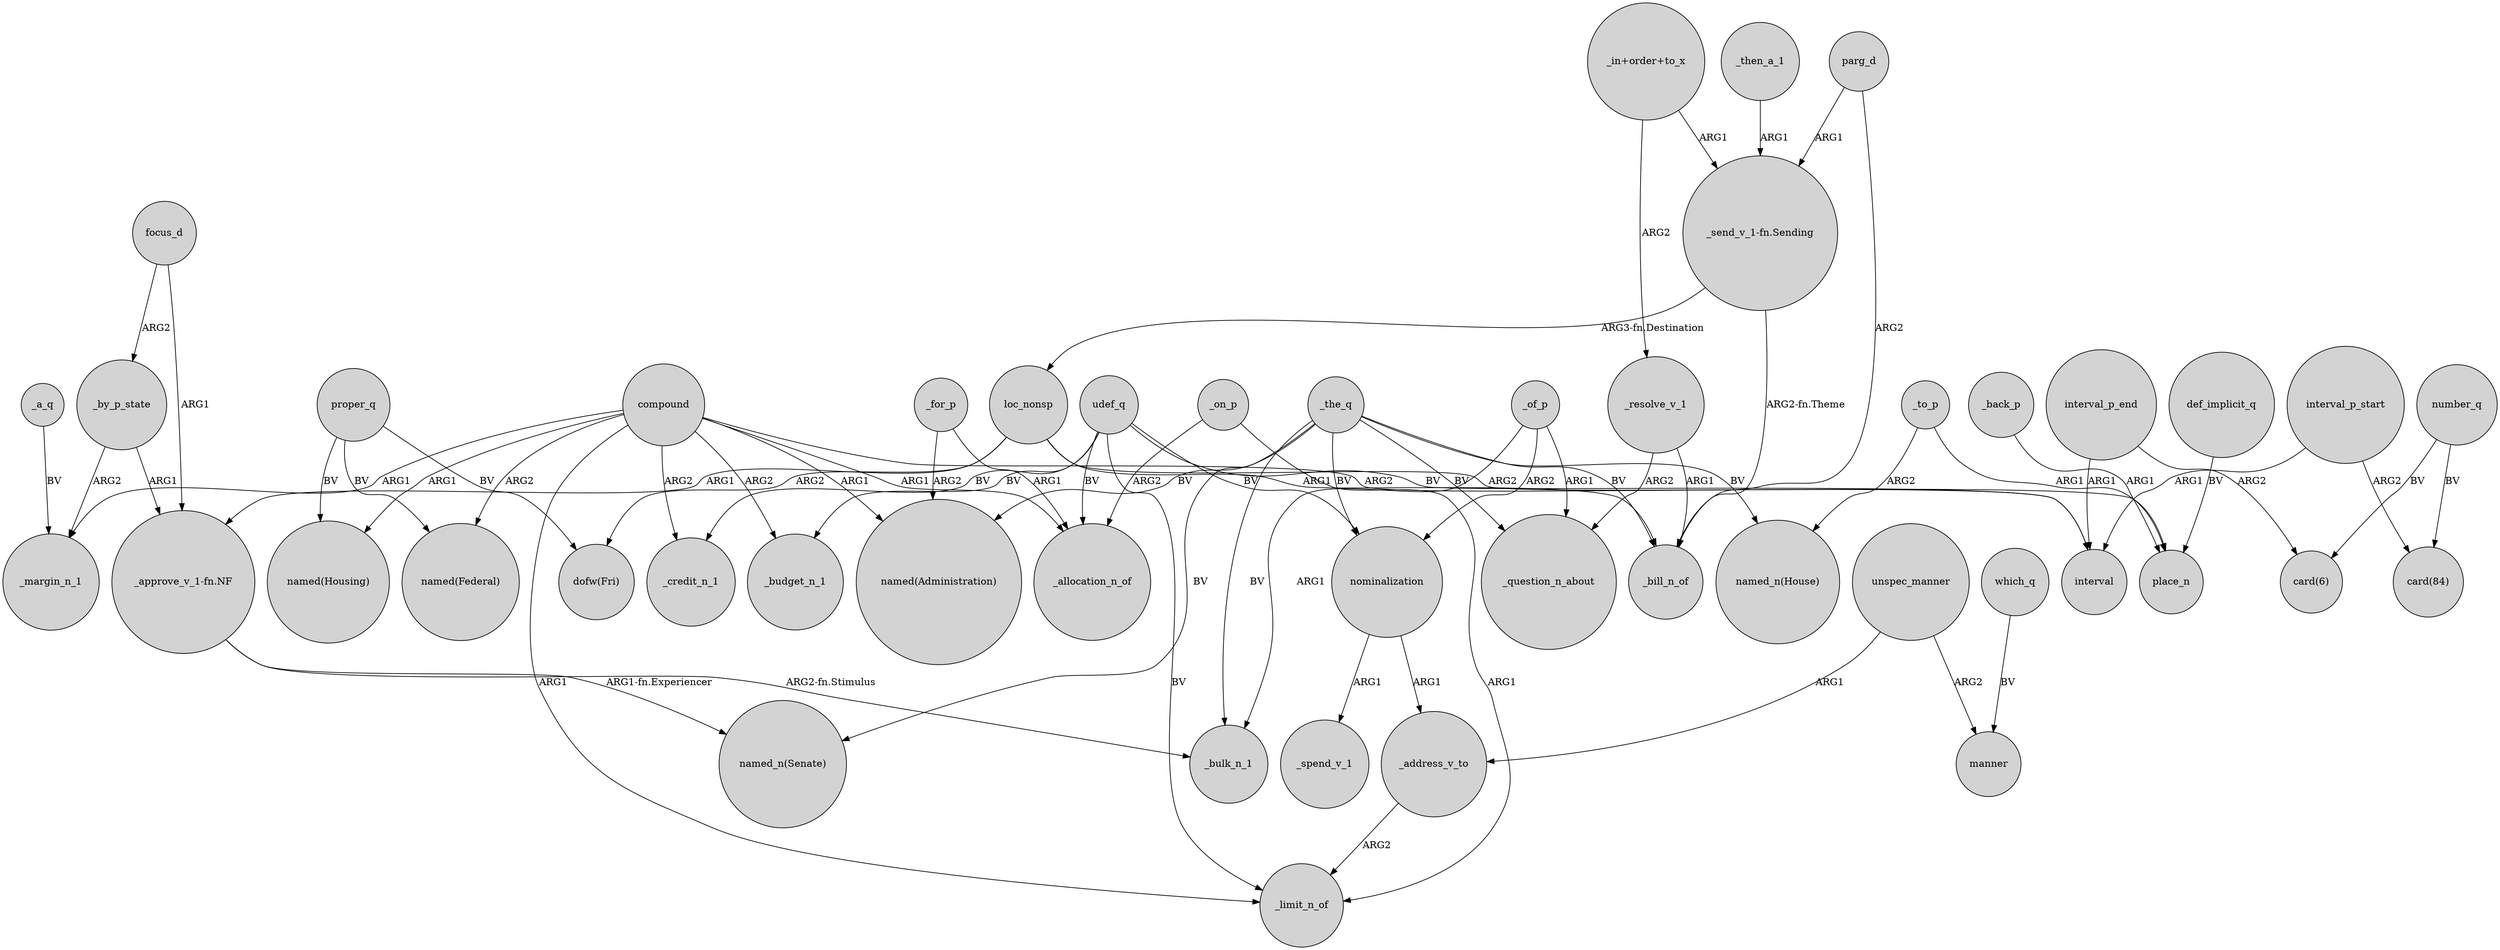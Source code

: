 digraph {
	node [shape=circle style=filled]
	focus_d -> _by_p_state [label=ARG2]
	"_send_v_1-fn.Sending" -> loc_nonsp [label="ARG3-fn.Destination"]
	_the_q -> _bill_n_of [label=BV]
	_for_p -> "named(Administration)" [label=ARG2]
	proper_q -> "dofw(Fri)" [label=BV]
	interval_p_end -> "card(6)" [label=ARG2]
	proper_q -> "named(Housing)" [label=BV]
	nominalization -> _spend_v_1 [label=ARG1]
	"_approve_v_1-fn.NF" -> "named_n(Senate)" [label="ARG1-fn.Experiencer"]
	udef_q -> _credit_n_1 [label=BV]
	compound -> _margin_n_1 [label=ARG1]
	compound -> _credit_n_1 [label=ARG2]
	compound -> _limit_n_of [label=ARG1]
	_by_p_state -> _margin_n_1 [label=ARG2]
	loc_nonsp -> _bill_n_of [label=ARG1]
	interval_p_start -> "card(84)" [label=ARG2]
	_then_a_1 -> "_send_v_1-fn.Sending" [label=ARG1]
	unspec_manner -> _address_v_to [label=ARG1]
	_the_q -> _question_n_about [label=BV]
	_for_p -> _allocation_n_of [label=ARG1]
	def_implicit_q -> place_n [label=BV]
	_address_v_to -> _limit_n_of [label=ARG2]
	which_q -> manner [label=BV]
	parg_d -> _bill_n_of [label=ARG2]
	loc_nonsp -> "dofw(Fri)" [label=ARG2]
	_the_q -> "named_n(House)" [label=BV]
	compound -> _budget_n_1 [label=ARG2]
	compound -> "named(Administration)" [label=ARG1]
	_of_p -> _bulk_n_1 [label=ARG1]
	_resolve_v_1 -> _question_n_about [label=ARG2]
	_on_p -> _allocation_n_of [label=ARG2]
	interval_p_start -> interval [label=ARG1]
	number_q -> "card(84)" [label=BV]
	_the_q -> "named_n(Senate)" [label=BV]
	_the_q -> _bulk_n_1 [label=BV]
	compound -> interval [label=ARG2]
	nominalization -> _address_v_to [label=ARG1]
	_of_p -> nominalization [label=ARG2]
	_the_q -> "named(Administration)" [label=BV]
	number_q -> "card(6)" [label=BV]
	"_send_v_1-fn.Sending" -> _bill_n_of [label="ARG2-fn.Theme"]
	_to_p -> place_n [label=ARG1]
	"_in+order+to_x" -> _resolve_v_1 [label=ARG2]
	udef_q -> _budget_n_1 [label=BV]
	_by_p_state -> "_approve_v_1-fn.NF" [label=ARG1]
	loc_nonsp -> "_approve_v_1-fn.NF" [label=ARG1]
	udef_q -> nominalization [label=BV]
	_of_p -> _question_n_about [label=ARG1]
	proper_q -> "named(Federal)" [label=BV]
	interval_p_end -> interval [label=ARG1]
	loc_nonsp -> place_n [label=ARG2]
	_a_q -> _margin_n_1 [label=BV]
	_back_p -> place_n [label=ARG1]
	_resolve_v_1 -> _bill_n_of [label=ARG1]
	_to_p -> "named_n(House)" [label=ARG2]
	udef_q -> _allocation_n_of [label=BV]
	parg_d -> "_send_v_1-fn.Sending" [label=ARG1]
	focus_d -> "_approve_v_1-fn.NF" [label=ARG1]
	"_in+order+to_x" -> "_send_v_1-fn.Sending" [label=ARG1]
	compound -> _allocation_n_of [label=ARG1]
	compound -> "named(Housing)" [label=ARG1]
	compound -> "named(Federal)" [label=ARG2]
	unspec_manner -> manner [label=ARG2]
	_on_p -> _limit_n_of [label=ARG1]
	udef_q -> interval [label=BV]
	udef_q -> _limit_n_of [label=BV]
	"_approve_v_1-fn.NF" -> _bulk_n_1 [label="ARG2-fn.Stimulus"]
	_the_q -> nominalization [label=BV]
}
